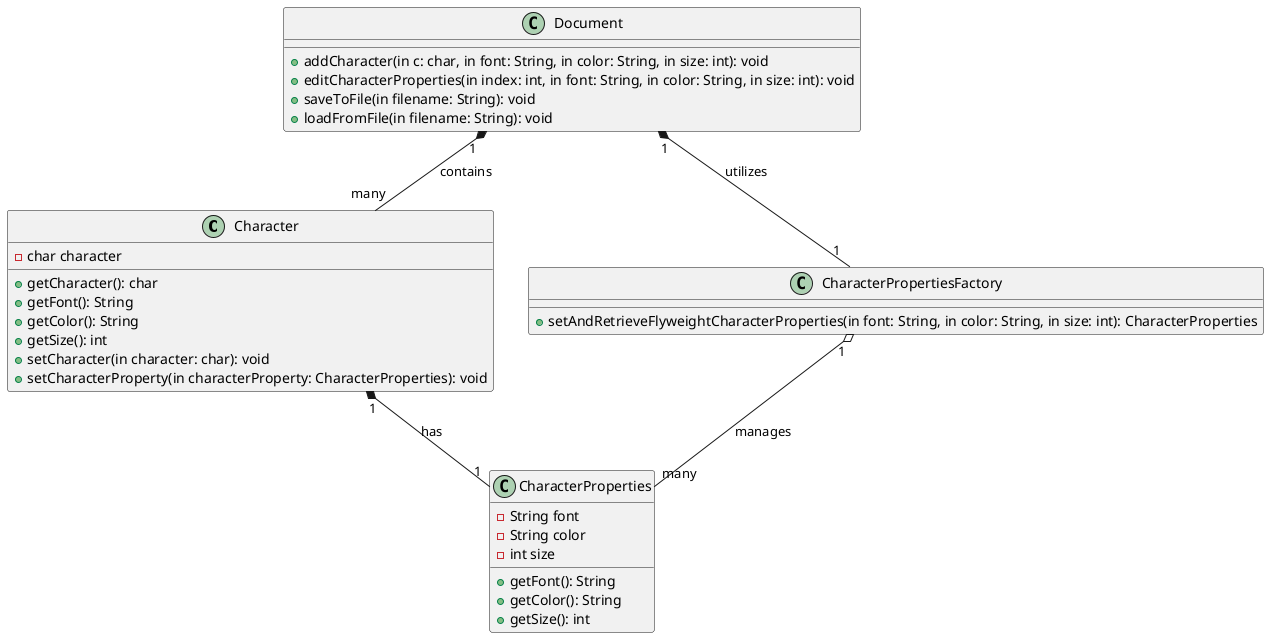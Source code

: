 @startuml

class Character {
 - char character
 + getCharacter(): char
 + getFont(): String
 + getColor(): String
 + getSize(): int
 + setCharacter(in character: char): void
 + setCharacterProperty(in characterProperty: CharacterProperties): void
}

class CharacterProperties {
 - String font
 - String color
 - int size
 + getFont(): String
 + getColor(): String
 + getSize(): int
}

class CharacterPropertiesFactory {
 + setAndRetrieveFlyweightCharacterProperties(in font: String, in color: String, in size: int): CharacterProperties
}

class Document {
 + addCharacter(in c: char, in font: String, in color: String, in size: int): void
 + editCharacterProperties(in index: int, in font: String, in color: String, in size: int): void
 + saveToFile(in filename: String): void
 + loadFromFile(in filename: String): void
}

Character "1" *-- "1" CharacterProperties : has
CharacterPropertiesFactory "1" o-- "many" CharacterProperties: manages
Document "1" *-- "many" Character: contains
Document "1" *-- "1" CharacterPropertiesFactory: utilizes

@enduml